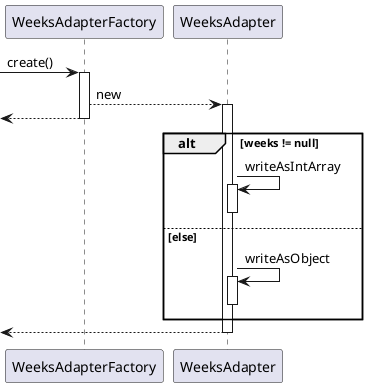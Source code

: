 @startuml

[-> WeeksAdapterFactory : create()
activate WeeksAdapterFactory

WeeksAdapterFactory --> WeeksAdapter : new
activate WeeksAdapter

<-- WeeksAdapterFactory
deactivate WeeksAdapterFactory

alt weeks != null
    WeeksAdapter -> WeeksAdapter : writeAsIntArray
    activate WeeksAdapter
    deactivate WeeksAdapter
else else
    WeeksAdapter -> WeeksAdapter : writeAsObject
    activate WeeksAdapter
    deactivate WeeksAdapter
end

<-- WeeksAdapter
deactivate WeeksAdapter

@enduml
